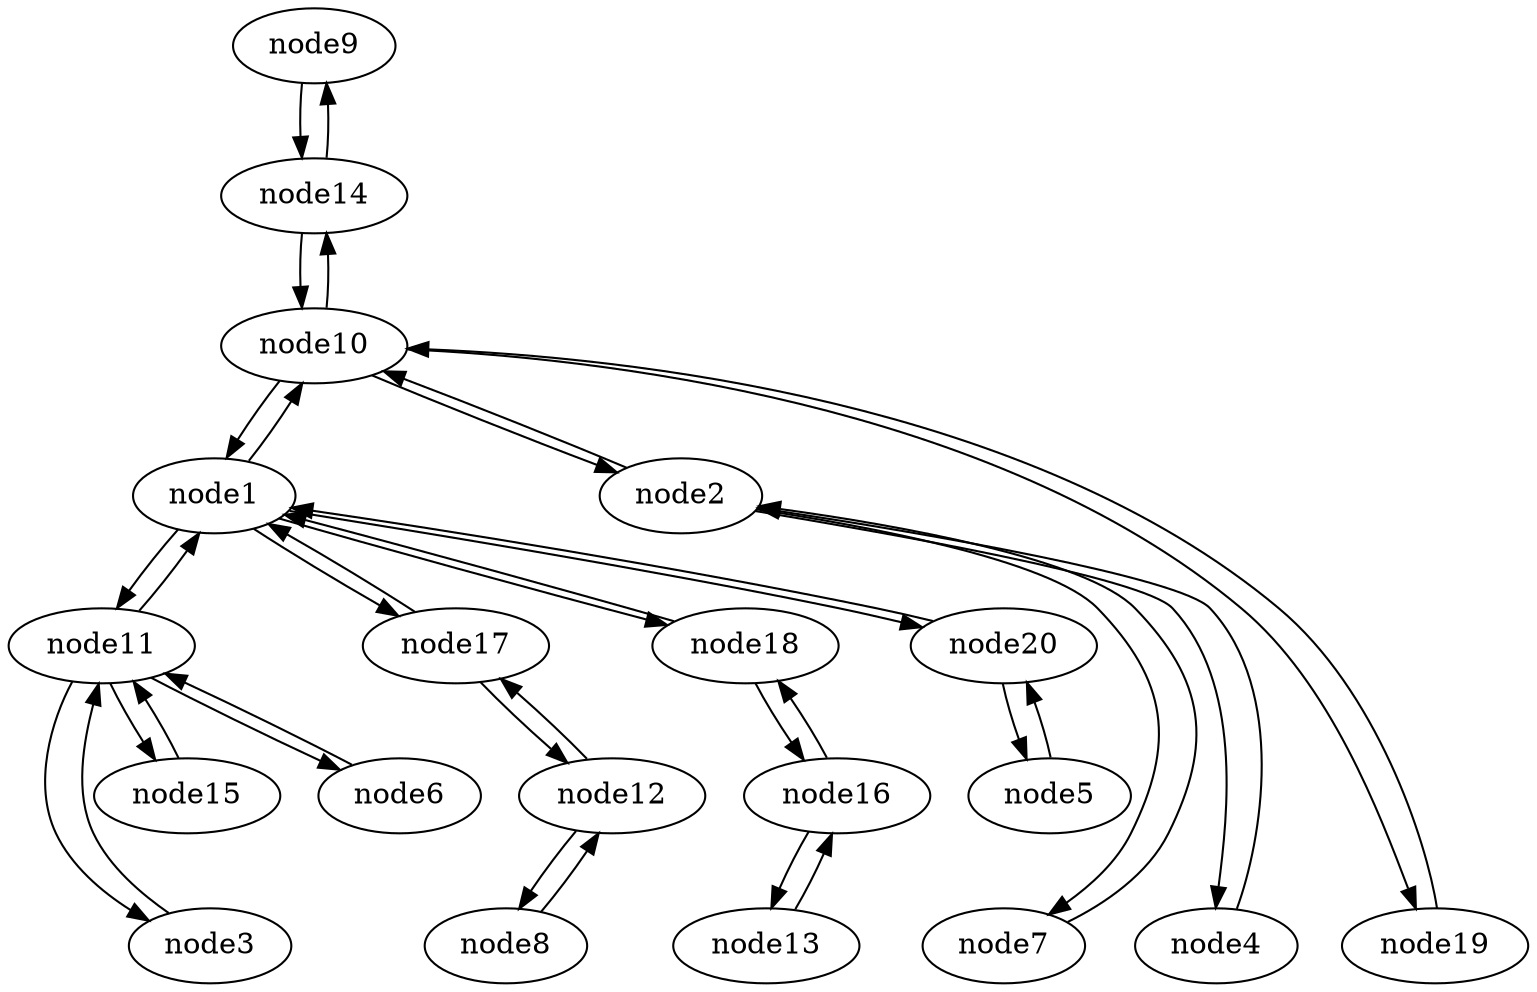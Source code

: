 strict digraph {


	"node9" [  weight=0 ];

	"node9" -> "node14" [  weight=0 ];

	"node1" [  weight=0 ];

	"node1" -> "node10" [  weight=0 ];

	"node1" -> "node11" [  weight=0 ];

	"node1" -> "node17" [  weight=0 ];

	"node1" -> "node18" [  weight=0 ];

	"node1" -> "node20" [  weight=0 ];

	"node16" [  weight=0 ];

	"node16" -> "node13" [  weight=0 ];

	"node16" -> "node18" [  weight=0 ];

	"node3" [  weight=0 ];

	"node3" -> "node11" [  weight=0 ];

	"node8" [  weight=0 ];

	"node8" -> "node12" [  weight=0 ];

	"node12" [  weight=0 ];

	"node12" -> "node8" [  weight=0 ];

	"node12" -> "node17" [  weight=0 ];

	"node15" [  weight=0 ];

	"node15" -> "node11" [  weight=0 ];

	"node20" [  weight=0 ];

	"node20" -> "node1" [  weight=0 ];

	"node20" -> "node5" [  weight=0 ];

	"node2" [  weight=0 ];

	"node2" -> "node7" [  weight=0 ];

	"node2" -> "node10" [  weight=0 ];

	"node2" -> "node4" [  weight=0 ];

	"node18" [  weight=0 ];

	"node18" -> "node1" [  weight=0 ];

	"node18" -> "node16" [  weight=0 ];

	"node5" [  weight=0 ];

	"node5" -> "node20" [  weight=0 ];

	"node7" [  weight=0 ];

	"node7" -> "node2" [  weight=0 ];

	"node10" [  weight=0 ];

	"node10" -> "node14" [  weight=0 ];

	"node10" -> "node19" [  weight=0 ];

	"node10" -> "node1" [  weight=0 ];

	"node10" -> "node2" [  weight=0 ];

	"node11" [  weight=0 ];

	"node11" -> "node6" [  weight=0 ];

	"node11" -> "node3" [  weight=0 ];

	"node11" -> "node15" [  weight=0 ];

	"node11" -> "node1" [  weight=0 ];

	"node14" [  weight=0 ];

	"node14" -> "node9" [  weight=0 ];

	"node14" -> "node10" [  weight=0 ];

	"node17" [  weight=0 ];

	"node17" -> "node1" [  weight=0 ];

	"node17" -> "node12" [  weight=0 ];

	"node19" [  weight=0 ];

	"node19" -> "node10" [  weight=0 ];

	"node4" [  weight=0 ];

	"node4" -> "node2" [  weight=0 ];

	"node13" [  weight=0 ];

	"node13" -> "node16" [  weight=0 ];

	"node6" [  weight=0 ];

	"node6" -> "node11" [  weight=0 ];

}
